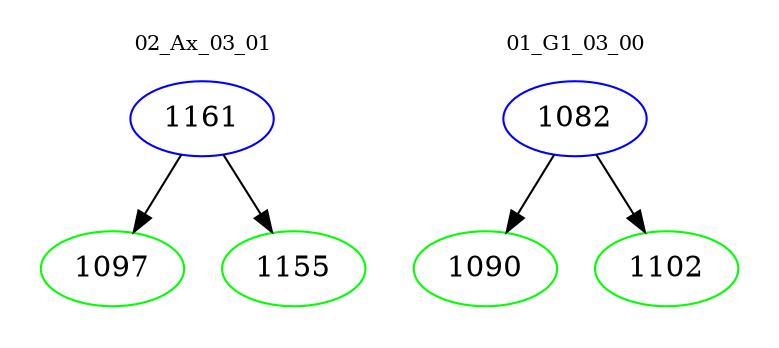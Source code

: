digraph{
subgraph cluster_0 {
color = white
label = "02_Ax_03_01";
fontsize=10;
T0_1161 [label="1161", color="blue"]
T0_1161 -> T0_1097 [color="black"]
T0_1097 [label="1097", color="green"]
T0_1161 -> T0_1155 [color="black"]
T0_1155 [label="1155", color="green"]
}
subgraph cluster_1 {
color = white
label = "01_G1_03_00";
fontsize=10;
T1_1082 [label="1082", color="blue"]
T1_1082 -> T1_1090 [color="black"]
T1_1090 [label="1090", color="green"]
T1_1082 -> T1_1102 [color="black"]
T1_1102 [label="1102", color="green"]
}
}
